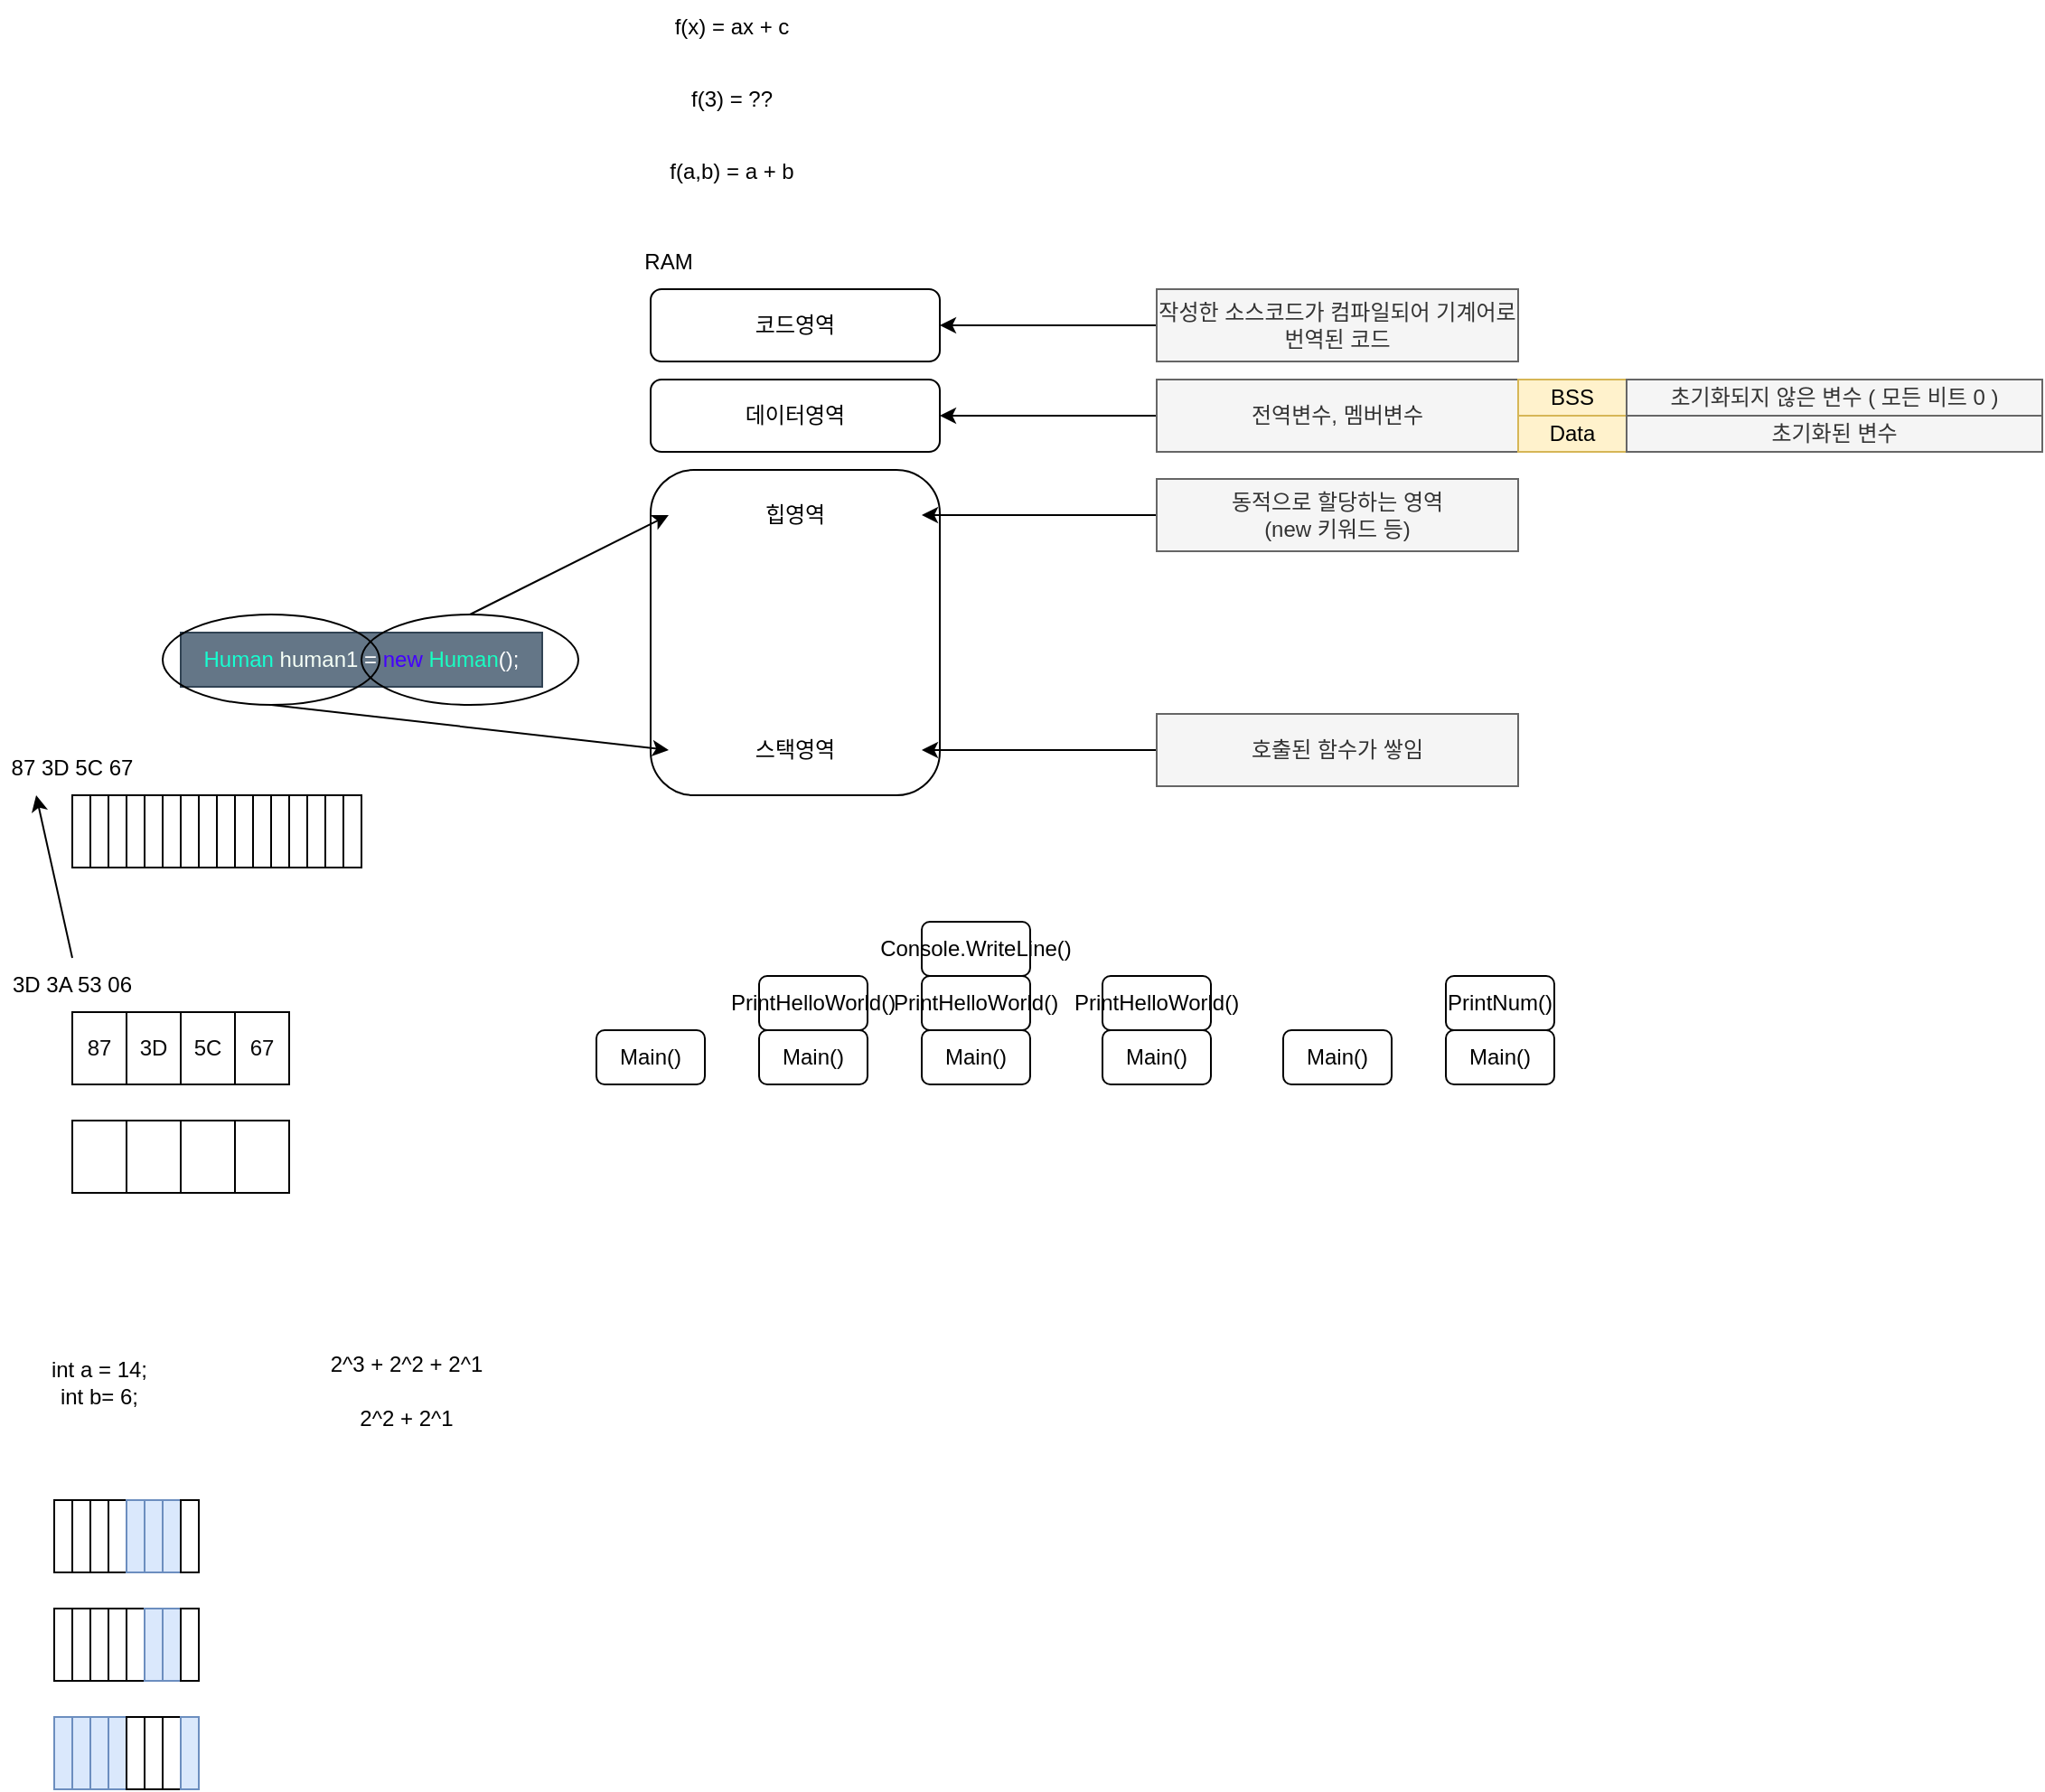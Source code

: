 <mxfile version="20.0.1" type="device"><diagram id="a_ahPQTguZi4QuuoHDHk" name="Page-1"><mxGraphModel dx="782" dy="468" grid="1" gridSize="10" guides="1" tooltips="1" connect="1" arrows="1" fold="1" page="1" pageScale="1" pageWidth="827" pageHeight="1169" math="0" shadow="0"><root><mxCell id="0"/><mxCell id="1" parent="0"/><mxCell id="tmlD9ux4jTEtxdXnw0fW-1" value="f(x) = ax + c" style="text;html=1;strokeColor=none;fillColor=none;align=center;verticalAlign=middle;whiteSpace=wrap;rounded=0;" parent="1" vertex="1"><mxGeometry x="330" y="10" width="170" height="30" as="geometry"/></mxCell><mxCell id="tmlD9ux4jTEtxdXnw0fW-2" value="f(3) = ??" style="text;html=1;strokeColor=none;fillColor=none;align=center;verticalAlign=middle;whiteSpace=wrap;rounded=0;" parent="1" vertex="1"><mxGeometry x="330" y="50" width="170" height="30" as="geometry"/></mxCell><mxCell id="tmlD9ux4jTEtxdXnw0fW-3" value="f(a,b) = a + b" style="text;html=1;strokeColor=none;fillColor=none;align=center;verticalAlign=middle;whiteSpace=wrap;rounded=0;" parent="1" vertex="1"><mxGeometry x="330" y="90" width="170" height="30" as="geometry"/></mxCell><mxCell id="jbgrNir4E03c6JGSmlri-2" value="코드영역" style="rounded=1;whiteSpace=wrap;html=1;" parent="1" vertex="1"><mxGeometry x="370" y="170" width="160" height="40" as="geometry"/></mxCell><mxCell id="jbgrNir4E03c6JGSmlri-3" value="데이터영역" style="rounded=1;whiteSpace=wrap;html=1;" parent="1" vertex="1"><mxGeometry x="370" y="220" width="160" height="40" as="geometry"/></mxCell><mxCell id="jbgrNir4E03c6JGSmlri-4" value="" style="rounded=1;whiteSpace=wrap;html=1;" parent="1" vertex="1"><mxGeometry x="370" y="270" width="160" height="180" as="geometry"/></mxCell><mxCell id="jbgrNir4E03c6JGSmlri-5" value="힙영역" style="text;html=1;strokeColor=none;fillColor=none;align=center;verticalAlign=middle;whiteSpace=wrap;rounded=0;" parent="1" vertex="1"><mxGeometry x="380" y="280" width="140" height="30" as="geometry"/></mxCell><mxCell id="jbgrNir4E03c6JGSmlri-7" value="스택영역" style="text;html=1;strokeColor=none;fillColor=none;align=center;verticalAlign=middle;whiteSpace=wrap;rounded=0;" parent="1" vertex="1"><mxGeometry x="380" y="410" width="140" height="30" as="geometry"/></mxCell><mxCell id="jbgrNir4E03c6JGSmlri-8" value="RAM" style="text;html=1;strokeColor=none;fillColor=none;align=center;verticalAlign=middle;whiteSpace=wrap;rounded=0;" parent="1" vertex="1"><mxGeometry x="350" y="140" width="60" height="30" as="geometry"/></mxCell><mxCell id="jbgrNir4E03c6JGSmlri-10" style="edgeStyle=orthogonalEdgeStyle;rounded=0;orthogonalLoop=1;jettySize=auto;html=1;entryX=1;entryY=0.5;entryDx=0;entryDy=0;" parent="1" source="jbgrNir4E03c6JGSmlri-9" target="jbgrNir4E03c6JGSmlri-2" edge="1"><mxGeometry relative="1" as="geometry"/></mxCell><mxCell id="jbgrNir4E03c6JGSmlri-9" value="작성한 소스코드가 컴파일되어 기계어로 번역된 코드" style="text;html=1;align=center;verticalAlign=middle;whiteSpace=wrap;rounded=0;fillColor=#f5f5f5;fontColor=#333333;strokeColor=#666666;" parent="1" vertex="1"><mxGeometry x="650" y="170" width="200" height="40" as="geometry"/></mxCell><mxCell id="jbgrNir4E03c6JGSmlri-12" style="edgeStyle=orthogonalEdgeStyle;rounded=0;orthogonalLoop=1;jettySize=auto;html=1;entryX=1;entryY=0.5;entryDx=0;entryDy=0;" parent="1" source="jbgrNir4E03c6JGSmlri-11" target="jbgrNir4E03c6JGSmlri-3" edge="1"><mxGeometry relative="1" as="geometry"/></mxCell><mxCell id="jbgrNir4E03c6JGSmlri-11" value="전역변수, 멤버변수" style="text;html=1;align=center;verticalAlign=middle;whiteSpace=wrap;rounded=0;fillColor=#f5f5f5;fontColor=#333333;strokeColor=#666666;" parent="1" vertex="1"><mxGeometry x="650" y="220" width="200" height="40" as="geometry"/></mxCell><mxCell id="jbgrNir4E03c6JGSmlri-14" style="edgeStyle=orthogonalEdgeStyle;rounded=0;orthogonalLoop=1;jettySize=auto;html=1;entryX=1;entryY=0.5;entryDx=0;entryDy=0;" parent="1" source="jbgrNir4E03c6JGSmlri-13" target="jbgrNir4E03c6JGSmlri-7" edge="1"><mxGeometry relative="1" as="geometry"/></mxCell><mxCell id="jbgrNir4E03c6JGSmlri-13" value="호출된 함수가 쌓임" style="text;html=1;align=center;verticalAlign=middle;whiteSpace=wrap;rounded=0;fillColor=#f5f5f5;fontColor=#333333;strokeColor=#666666;" parent="1" vertex="1"><mxGeometry x="650" y="405" width="200" height="40" as="geometry"/></mxCell><mxCell id="jbgrNir4E03c6JGSmlri-15" value="Main()" style="rounded=1;whiteSpace=wrap;html=1;" parent="1" vertex="1"><mxGeometry x="340" y="580" width="60" height="30" as="geometry"/></mxCell><mxCell id="jbgrNir4E03c6JGSmlri-19" value="Main()" style="rounded=1;whiteSpace=wrap;html=1;" parent="1" vertex="1"><mxGeometry x="520" y="580" width="60" height="30" as="geometry"/></mxCell><mxCell id="jbgrNir4E03c6JGSmlri-20" value="PrintHelloWorld()" style="rounded=1;whiteSpace=wrap;html=1;" parent="1" vertex="1"><mxGeometry x="520" y="550" width="60" height="30" as="geometry"/></mxCell><mxCell id="jbgrNir4E03c6JGSmlri-21" value="Console.WriteLine()" style="rounded=1;whiteSpace=wrap;html=1;" parent="1" vertex="1"><mxGeometry x="520" y="520" width="60" height="30" as="geometry"/></mxCell><mxCell id="jbgrNir4E03c6JGSmlri-22" value="Main()" style="rounded=1;whiteSpace=wrap;html=1;" parent="1" vertex="1"><mxGeometry x="430" y="580" width="60" height="30" as="geometry"/></mxCell><mxCell id="jbgrNir4E03c6JGSmlri-23" value="PrintHelloWorld()" style="rounded=1;whiteSpace=wrap;html=1;" parent="1" vertex="1"><mxGeometry x="430" y="550" width="60" height="30" as="geometry"/></mxCell><mxCell id="jbgrNir4E03c6JGSmlri-24" value="Main()" style="rounded=1;whiteSpace=wrap;html=1;" parent="1" vertex="1"><mxGeometry x="620" y="580" width="60" height="30" as="geometry"/></mxCell><mxCell id="jbgrNir4E03c6JGSmlri-25" value="PrintHelloWorld()" style="rounded=1;whiteSpace=wrap;html=1;" parent="1" vertex="1"><mxGeometry x="620" y="550" width="60" height="30" as="geometry"/></mxCell><mxCell id="jbgrNir4E03c6JGSmlri-27" value="Main()" style="rounded=1;whiteSpace=wrap;html=1;" parent="1" vertex="1"><mxGeometry x="720" y="580" width="60" height="30" as="geometry"/></mxCell><mxCell id="jbgrNir4E03c6JGSmlri-29" value="Main()" style="rounded=1;whiteSpace=wrap;html=1;" parent="1" vertex="1"><mxGeometry x="810" y="580" width="60" height="30" as="geometry"/></mxCell><mxCell id="jbgrNir4E03c6JGSmlri-30" value="PrintNum()" style="rounded=1;whiteSpace=wrap;html=1;" parent="1" vertex="1"><mxGeometry x="810" y="550" width="60" height="30" as="geometry"/></mxCell><mxCell id="jbgrNir4E03c6JGSmlri-32" style="edgeStyle=orthogonalEdgeStyle;rounded=0;orthogonalLoop=1;jettySize=auto;html=1;" parent="1" source="jbgrNir4E03c6JGSmlri-31" target="jbgrNir4E03c6JGSmlri-5" edge="1"><mxGeometry relative="1" as="geometry"/></mxCell><mxCell id="jbgrNir4E03c6JGSmlri-31" value="동적으로 할당하는 영역 &lt;br&gt;(new 키워드 등)" style="text;html=1;align=center;verticalAlign=middle;whiteSpace=wrap;rounded=0;fillColor=#f5f5f5;fontColor=#333333;strokeColor=#666666;" parent="1" vertex="1"><mxGeometry x="650" y="275" width="200" height="40" as="geometry"/></mxCell><mxCell id="jbgrNir4E03c6JGSmlri-33" value="&lt;font color=&quot;#17ffd1&quot;&gt;Human&lt;/font&gt; &lt;font color=&quot;#f5fff6&quot;&gt;human1&lt;/font&gt; = &lt;font color=&quot;#4400ff&quot;&gt;new &lt;/font&gt;&lt;font color=&quot;#19ffc2&quot;&gt;Human&lt;/font&gt;();" style="text;html=1;strokeColor=#314354;fillColor=#647687;align=center;verticalAlign=middle;whiteSpace=wrap;rounded=0;fontColor=#ffffff;" parent="1" vertex="1"><mxGeometry x="110" y="360" width="200" height="30" as="geometry"/></mxCell><mxCell id="jbgrNir4E03c6JGSmlri-34" value="" style="ellipse;whiteSpace=wrap;html=1;fontColor=#19FFC2;fillColor=none;" parent="1" vertex="1"><mxGeometry x="100" y="350" width="120" height="50" as="geometry"/></mxCell><mxCell id="jbgrNir4E03c6JGSmlri-35" value="" style="endArrow=classic;html=1;rounded=0;fontColor=#19FFC2;exitX=0.5;exitY=1;exitDx=0;exitDy=0;entryX=0;entryY=0.5;entryDx=0;entryDy=0;" parent="1" source="jbgrNir4E03c6JGSmlri-34" target="jbgrNir4E03c6JGSmlri-7" edge="1"><mxGeometry width="50" height="50" relative="1" as="geometry"><mxPoint x="450" y="420" as="sourcePoint"/><mxPoint x="500" y="370" as="targetPoint"/></mxGeometry></mxCell><mxCell id="jbgrNir4E03c6JGSmlri-36" value="" style="ellipse;whiteSpace=wrap;html=1;fontColor=#19FFC2;fillColor=none;" parent="1" vertex="1"><mxGeometry x="210" y="350" width="120" height="50" as="geometry"/></mxCell><mxCell id="jbgrNir4E03c6JGSmlri-37" value="" style="endArrow=classic;html=1;rounded=0;fontColor=#19FFC2;exitX=0.5;exitY=0;exitDx=0;exitDy=0;entryX=0;entryY=0.5;entryDx=0;entryDy=0;" parent="1" source="jbgrNir4E03c6JGSmlri-36" target="jbgrNir4E03c6JGSmlri-5" edge="1"><mxGeometry width="50" height="50" relative="1" as="geometry"><mxPoint x="450" y="420" as="sourcePoint"/><mxPoint x="500" y="370" as="targetPoint"/></mxGeometry></mxCell><mxCell id="jbgrNir4E03c6JGSmlri-41" value="87" style="rounded=0;whiteSpace=wrap;html=1;fontColor=#09090A;fillColor=none;" parent="1" vertex="1"><mxGeometry x="50" y="570" width="30" height="40" as="geometry"/></mxCell><mxCell id="jbgrNir4E03c6JGSmlri-42" value="" style="rounded=0;whiteSpace=wrap;html=1;fontColor=#19FFC2;fillColor=none;" parent="1" vertex="1"><mxGeometry x="50" y="450" width="10" height="40" as="geometry"/></mxCell><mxCell id="jbgrNir4E03c6JGSmlri-43" value="" style="rounded=0;whiteSpace=wrap;html=1;fontColor=#19FFC2;fillColor=none;" parent="1" vertex="1"><mxGeometry x="60" y="450" width="10" height="40" as="geometry"/></mxCell><mxCell id="jbgrNir4E03c6JGSmlri-44" value="" style="rounded=0;whiteSpace=wrap;html=1;fontColor=#19FFC2;fillColor=none;" parent="1" vertex="1"><mxGeometry x="70" y="450" width="10" height="40" as="geometry"/></mxCell><mxCell id="jbgrNir4E03c6JGSmlri-45" value="" style="rounded=0;whiteSpace=wrap;html=1;fontColor=#19FFC2;fillColor=none;" parent="1" vertex="1"><mxGeometry x="80" y="450" width="10" height="40" as="geometry"/></mxCell><mxCell id="jbgrNir4E03c6JGSmlri-46" value="" style="rounded=0;whiteSpace=wrap;html=1;fontColor=#19FFC2;fillColor=none;" parent="1" vertex="1"><mxGeometry x="90" y="450" width="10" height="40" as="geometry"/></mxCell><mxCell id="jbgrNir4E03c6JGSmlri-47" value="" style="rounded=0;whiteSpace=wrap;html=1;fontColor=#19FFC2;fillColor=none;" parent="1" vertex="1"><mxGeometry x="100" y="450" width="10" height="40" as="geometry"/></mxCell><mxCell id="jbgrNir4E03c6JGSmlri-48" value="" style="rounded=0;whiteSpace=wrap;html=1;fontColor=#19FFC2;fillColor=none;" parent="1" vertex="1"><mxGeometry x="110" y="450" width="10" height="40" as="geometry"/></mxCell><mxCell id="jbgrNir4E03c6JGSmlri-49" value="" style="rounded=0;whiteSpace=wrap;html=1;fontColor=#19FFC2;fillColor=none;" parent="1" vertex="1"><mxGeometry x="120" y="450" width="10" height="40" as="geometry"/></mxCell><mxCell id="jbgrNir4E03c6JGSmlri-50" value="" style="rounded=0;whiteSpace=wrap;html=1;fontColor=#19FFC2;fillColor=none;" parent="1" vertex="1"><mxGeometry x="130" y="450" width="10" height="40" as="geometry"/></mxCell><mxCell id="jbgrNir4E03c6JGSmlri-51" value="" style="rounded=0;whiteSpace=wrap;html=1;fontColor=#19FFC2;fillColor=none;" parent="1" vertex="1"><mxGeometry x="140" y="450" width="10" height="40" as="geometry"/></mxCell><mxCell id="jbgrNir4E03c6JGSmlri-52" value="" style="rounded=0;whiteSpace=wrap;html=1;fontColor=#19FFC2;fillColor=none;" parent="1" vertex="1"><mxGeometry x="150" y="450" width="10" height="40" as="geometry"/></mxCell><mxCell id="jbgrNir4E03c6JGSmlri-53" value="" style="rounded=0;whiteSpace=wrap;html=1;fontColor=#19FFC2;fillColor=none;" parent="1" vertex="1"><mxGeometry x="160" y="450" width="10" height="40" as="geometry"/></mxCell><mxCell id="jbgrNir4E03c6JGSmlri-54" value="" style="rounded=0;whiteSpace=wrap;html=1;fontColor=#19FFC2;fillColor=none;" parent="1" vertex="1"><mxGeometry x="170" y="450" width="10" height="40" as="geometry"/></mxCell><mxCell id="jbgrNir4E03c6JGSmlri-55" value="" style="rounded=0;whiteSpace=wrap;html=1;fontColor=#19FFC2;fillColor=none;" parent="1" vertex="1"><mxGeometry x="180" y="450" width="10" height="40" as="geometry"/></mxCell><mxCell id="jbgrNir4E03c6JGSmlri-56" value="" style="rounded=0;whiteSpace=wrap;html=1;fontColor=#19FFC2;fillColor=none;" parent="1" vertex="1"><mxGeometry x="190" y="450" width="10" height="40" as="geometry"/></mxCell><mxCell id="jbgrNir4E03c6JGSmlri-57" value="" style="rounded=0;whiteSpace=wrap;html=1;fontColor=#19FFC2;fillColor=none;" parent="1" vertex="1"><mxGeometry x="200" y="450" width="10" height="40" as="geometry"/></mxCell><mxCell id="jbgrNir4E03c6JGSmlri-58" value="3D 3A 53 06" style="text;html=1;strokeColor=none;fillColor=none;align=center;verticalAlign=middle;whiteSpace=wrap;rounded=0;fontColor=#000000;" parent="1" vertex="1"><mxGeometry x="10" y="540" width="80" height="30" as="geometry"/></mxCell><mxCell id="jbgrNir4E03c6JGSmlri-59" value="87 3D 5C 67" style="text;html=1;strokeColor=none;fillColor=none;align=center;verticalAlign=middle;whiteSpace=wrap;rounded=0;fontColor=#000000;" parent="1" vertex="1"><mxGeometry x="10" y="420" width="80" height="30" as="geometry"/></mxCell><mxCell id="jbgrNir4E03c6JGSmlri-61" value="" style="endArrow=classic;html=1;rounded=0;fontColor=#000000;exitX=0.5;exitY=0;exitDx=0;exitDy=0;entryX=0.25;entryY=1;entryDx=0;entryDy=0;" parent="1" source="jbgrNir4E03c6JGSmlri-58" target="jbgrNir4E03c6JGSmlri-59" edge="1"><mxGeometry width="50" height="50" relative="1" as="geometry"><mxPoint x="200" y="540" as="sourcePoint"/><mxPoint x="330" y="420" as="targetPoint"/></mxGeometry></mxCell><mxCell id="jbgrNir4E03c6JGSmlri-62" value="3D" style="rounded=0;whiteSpace=wrap;html=1;fontColor=#09090A;fillColor=none;" parent="1" vertex="1"><mxGeometry x="80" y="570" width="30" height="40" as="geometry"/></mxCell><mxCell id="jbgrNir4E03c6JGSmlri-63" value="5C" style="rounded=0;whiteSpace=wrap;html=1;fontColor=#09090A;fillColor=none;" parent="1" vertex="1"><mxGeometry x="110" y="570" width="30" height="40" as="geometry"/></mxCell><mxCell id="jbgrNir4E03c6JGSmlri-64" value="67" style="rounded=0;whiteSpace=wrap;html=1;fontColor=#09090A;fillColor=none;" parent="1" vertex="1"><mxGeometry x="140" y="570" width="30" height="40" as="geometry"/></mxCell><mxCell id="jbgrNir4E03c6JGSmlri-65" value="" style="rounded=0;whiteSpace=wrap;html=1;fontColor=#09090A;fillColor=none;" parent="1" vertex="1"><mxGeometry x="50" y="630" width="30" height="40" as="geometry"/></mxCell><mxCell id="jbgrNir4E03c6JGSmlri-66" value="" style="rounded=0;whiteSpace=wrap;html=1;fontColor=#09090A;fillColor=none;" parent="1" vertex="1"><mxGeometry x="80" y="630" width="30" height="40" as="geometry"/></mxCell><mxCell id="jbgrNir4E03c6JGSmlri-67" value="" style="rounded=0;whiteSpace=wrap;html=1;fontColor=#09090A;fillColor=none;" parent="1" vertex="1"><mxGeometry x="110" y="630" width="30" height="40" as="geometry"/></mxCell><mxCell id="jbgrNir4E03c6JGSmlri-68" value="" style="rounded=0;whiteSpace=wrap;html=1;fontColor=#09090A;fillColor=none;" parent="1" vertex="1"><mxGeometry x="140" y="630" width="30" height="40" as="geometry"/></mxCell><mxCell id="Fd-JroMLScFdDTLRKjD6-1" value="BSS" style="text;html=1;strokeColor=#d6b656;fillColor=#fff2cc;align=center;verticalAlign=middle;whiteSpace=wrap;rounded=0;" vertex="1" parent="1"><mxGeometry x="850" y="220" width="60" height="20" as="geometry"/></mxCell><mxCell id="Fd-JroMLScFdDTLRKjD6-2" value="Data" style="text;html=1;strokeColor=#d6b656;fillColor=#fff2cc;align=center;verticalAlign=middle;whiteSpace=wrap;rounded=0;" vertex="1" parent="1"><mxGeometry x="850" y="240" width="60" height="20" as="geometry"/></mxCell><mxCell id="Fd-JroMLScFdDTLRKjD6-3" value="초기화되지 않은 변수 ( 모든 비트 0 )" style="text;html=1;align=center;verticalAlign=middle;whiteSpace=wrap;rounded=0;fillColor=#f5f5f5;fontColor=#333333;strokeColor=#666666;" vertex="1" parent="1"><mxGeometry x="910" y="220" width="230" height="20" as="geometry"/></mxCell><mxCell id="Fd-JroMLScFdDTLRKjD6-4" value="초기화된 변수" style="text;html=1;align=center;verticalAlign=middle;whiteSpace=wrap;rounded=0;fillColor=#f5f5f5;fontColor=#333333;strokeColor=#666666;" vertex="1" parent="1"><mxGeometry x="910" y="240" width="230" height="20" as="geometry"/></mxCell><mxCell id="Fd-JroMLScFdDTLRKjD6-5" value="int a = 14;&lt;br&gt;int b= 6;" style="text;html=1;strokeColor=none;fillColor=none;align=center;verticalAlign=middle;whiteSpace=wrap;rounded=0;" vertex="1" parent="1"><mxGeometry x="35" y="760" width="60" height="30" as="geometry"/></mxCell><mxCell id="Fd-JroMLScFdDTLRKjD6-6" value="" style="rounded=0;whiteSpace=wrap;html=1;" vertex="1" parent="1"><mxGeometry x="40" y="840" width="10" height="40" as="geometry"/></mxCell><mxCell id="Fd-JroMLScFdDTLRKjD6-7" value="" style="rounded=0;whiteSpace=wrap;html=1;" vertex="1" parent="1"><mxGeometry x="50" y="840" width="10" height="40" as="geometry"/></mxCell><mxCell id="Fd-JroMLScFdDTLRKjD6-8" value="" style="rounded=0;whiteSpace=wrap;html=1;" vertex="1" parent="1"><mxGeometry x="60" y="840" width="10" height="40" as="geometry"/></mxCell><mxCell id="Fd-JroMLScFdDTLRKjD6-9" value="" style="rounded=0;whiteSpace=wrap;html=1;" vertex="1" parent="1"><mxGeometry x="70" y="840" width="10" height="40" as="geometry"/></mxCell><mxCell id="Fd-JroMLScFdDTLRKjD6-10" value="" style="rounded=0;whiteSpace=wrap;html=1;fillColor=#dae8fc;strokeColor=#6c8ebf;" vertex="1" parent="1"><mxGeometry x="80" y="840" width="10" height="40" as="geometry"/></mxCell><mxCell id="Fd-JroMLScFdDTLRKjD6-11" value="" style="rounded=0;whiteSpace=wrap;html=1;fillColor=#dae8fc;strokeColor=#6c8ebf;" vertex="1" parent="1"><mxGeometry x="90" y="840" width="10" height="40" as="geometry"/></mxCell><mxCell id="Fd-JroMLScFdDTLRKjD6-12" value="" style="rounded=0;whiteSpace=wrap;html=1;fillColor=#dae8fc;strokeColor=#6c8ebf;" vertex="1" parent="1"><mxGeometry x="100" y="840" width="10" height="40" as="geometry"/></mxCell><mxCell id="Fd-JroMLScFdDTLRKjD6-13" value="" style="rounded=0;whiteSpace=wrap;html=1;" vertex="1" parent="1"><mxGeometry x="110" y="840" width="10" height="40" as="geometry"/></mxCell><mxCell id="Fd-JroMLScFdDTLRKjD6-14" value="2^3 + 2^2 + 2^1" style="text;html=1;strokeColor=none;fillColor=none;align=center;verticalAlign=middle;whiteSpace=wrap;rounded=0;" vertex="1" parent="1"><mxGeometry x="180" y="750" width="110" height="30" as="geometry"/></mxCell><mxCell id="Fd-JroMLScFdDTLRKjD6-15" value="2^2 + 2^1" style="text;html=1;strokeColor=none;fillColor=none;align=center;verticalAlign=middle;whiteSpace=wrap;rounded=0;" vertex="1" parent="1"><mxGeometry x="180" y="780" width="110" height="30" as="geometry"/></mxCell><mxCell id="Fd-JroMLScFdDTLRKjD6-16" value="" style="rounded=0;whiteSpace=wrap;html=1;" vertex="1" parent="1"><mxGeometry x="40" y="900" width="10" height="40" as="geometry"/></mxCell><mxCell id="Fd-JroMLScFdDTLRKjD6-17" value="" style="rounded=0;whiteSpace=wrap;html=1;" vertex="1" parent="1"><mxGeometry x="50" y="900" width="10" height="40" as="geometry"/></mxCell><mxCell id="Fd-JroMLScFdDTLRKjD6-18" value="" style="rounded=0;whiteSpace=wrap;html=1;" vertex="1" parent="1"><mxGeometry x="60" y="900" width="10" height="40" as="geometry"/></mxCell><mxCell id="Fd-JroMLScFdDTLRKjD6-19" value="" style="rounded=0;whiteSpace=wrap;html=1;" vertex="1" parent="1"><mxGeometry x="70" y="900" width="10" height="40" as="geometry"/></mxCell><mxCell id="Fd-JroMLScFdDTLRKjD6-20" value="" style="rounded=0;whiteSpace=wrap;html=1;" vertex="1" parent="1"><mxGeometry x="80" y="900" width="10" height="40" as="geometry"/></mxCell><mxCell id="Fd-JroMLScFdDTLRKjD6-21" value="" style="rounded=0;whiteSpace=wrap;html=1;fillColor=#dae8fc;strokeColor=#6c8ebf;" vertex="1" parent="1"><mxGeometry x="90" y="900" width="10" height="40" as="geometry"/></mxCell><mxCell id="Fd-JroMLScFdDTLRKjD6-22" value="" style="rounded=0;whiteSpace=wrap;html=1;fillColor=#dae8fc;strokeColor=#6c8ebf;" vertex="1" parent="1"><mxGeometry x="100" y="900" width="10" height="40" as="geometry"/></mxCell><mxCell id="Fd-JroMLScFdDTLRKjD6-23" value="" style="rounded=0;whiteSpace=wrap;html=1;" vertex="1" parent="1"><mxGeometry x="110" y="900" width="10" height="40" as="geometry"/></mxCell><mxCell id="Fd-JroMLScFdDTLRKjD6-24" value="" style="rounded=0;whiteSpace=wrap;html=1;fillColor=#dae8fc;strokeColor=#6c8ebf;" vertex="1" parent="1"><mxGeometry x="40" y="960" width="10" height="40" as="geometry"/></mxCell><mxCell id="Fd-JroMLScFdDTLRKjD6-25" value="" style="rounded=0;whiteSpace=wrap;html=1;fillColor=#dae8fc;strokeColor=#6c8ebf;" vertex="1" parent="1"><mxGeometry x="50" y="960" width="10" height="40" as="geometry"/></mxCell><mxCell id="Fd-JroMLScFdDTLRKjD6-26" value="" style="rounded=0;whiteSpace=wrap;html=1;fillColor=#dae8fc;strokeColor=#6c8ebf;" vertex="1" parent="1"><mxGeometry x="60" y="960" width="10" height="40" as="geometry"/></mxCell><mxCell id="Fd-JroMLScFdDTLRKjD6-27" value="" style="rounded=0;whiteSpace=wrap;html=1;fillColor=#dae8fc;strokeColor=#6c8ebf;" vertex="1" parent="1"><mxGeometry x="70" y="960" width="10" height="40" as="geometry"/></mxCell><mxCell id="Fd-JroMLScFdDTLRKjD6-28" value="" style="rounded=0;whiteSpace=wrap;html=1;" vertex="1" parent="1"><mxGeometry x="80" y="960" width="10" height="40" as="geometry"/></mxCell><mxCell id="Fd-JroMLScFdDTLRKjD6-29" value="" style="rounded=0;whiteSpace=wrap;html=1;" vertex="1" parent="1"><mxGeometry x="90" y="960" width="10" height="40" as="geometry"/></mxCell><mxCell id="Fd-JroMLScFdDTLRKjD6-30" value="" style="rounded=0;whiteSpace=wrap;html=1;" vertex="1" parent="1"><mxGeometry x="100" y="960" width="10" height="40" as="geometry"/></mxCell><mxCell id="Fd-JroMLScFdDTLRKjD6-31" value="" style="rounded=0;whiteSpace=wrap;html=1;fillColor=#dae8fc;strokeColor=#6c8ebf;" vertex="1" parent="1"><mxGeometry x="110" y="960" width="10" height="40" as="geometry"/></mxCell></root></mxGraphModel></diagram></mxfile>